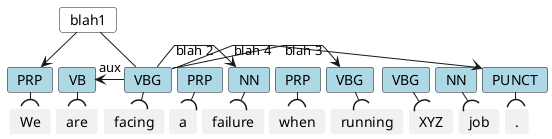 @startuml
skinparam ranksep 1
skinparam nodesep 5
skinparam linetype polyline

card We as W1 #line:transparent
card PRP as N1 #lightblue
N1 -d-( W1

card are as W2 #line:transparent
card VB as N2 #lightblue
N2 -d-( W2

card facing as W3 #line:transparent
card VBG as N3 #lightblue
N3 -d-( W3

card a as W4 #line:transparent
card PRP as N4 #lightblue
N4 -d-( W4

card failure as W5 #line:transparent
card NN as N5 #lightblue
N5 -d-( W5

card when as W6 #line:transparent
card PRP as N6 #lightblue
N6 -d-( W6

card running as W7 #line:transparent
card VBG as N7 #lightblue
N7 -d-( W7

card XYZ as W8 #line:transparent
card VBG as N8 #lightblue
N8 -d-( W8

card job as W9 #line:transparent
card NN as N9 #lightblue
N9 -d-( W9

card . as W10 #line:transparent
card PUNCT as N10 #lightblue
N10 -d-( W10

N1 -r-> N2 #transparent
N2 -r-> N3 #transparent
N3 -r-> N4 #transparent
N4 -r-> N5 #transparent
N5 -r-> N6 #transparent
N6 -r-> N7 #transparent
N7 -r-> N8 #transparent
N8 -r-> N9 #transparent
N9 -r-> N10 #transparent
'Handling directional edges with PlantUML syntax
card "blah1" as N3N1 #white
'N3 -l-> N1 : "blah 1"
N3 -u- N3N1
N3N1 -d-> N1

N3 -r-> N7 : "blah 3"
N3 -r-> N5 : "blah 2"
N3 -r-> N10 : "blah 4"
N3 -l-> N2 : "aux"

@enduml
